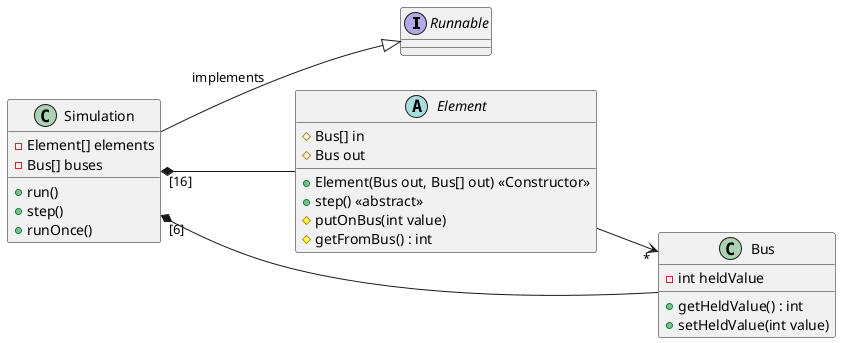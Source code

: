 @startuml
left to right direction

interface Runnable

class Simulation{
-Element[] elements
-Bus[] buses
+run()
+step()
+runOnce()
}

abstract class Element{
#Bus[] in
#Bus out

+Element(Bus out, Bus[] out) <<Constructor>>
+step() <<abstract>>
# putOnBus(int value)
# getFromBus() : int
}

class Bus {
-int heldValue

+getHeldValue() : int
+setHeldValue(int value)
}

Simulation --|> Runnable : implements
Simulation "[16]" *-- Element
Simulation "[6]" *-- Bus

Element --> "*" Bus

@enduml